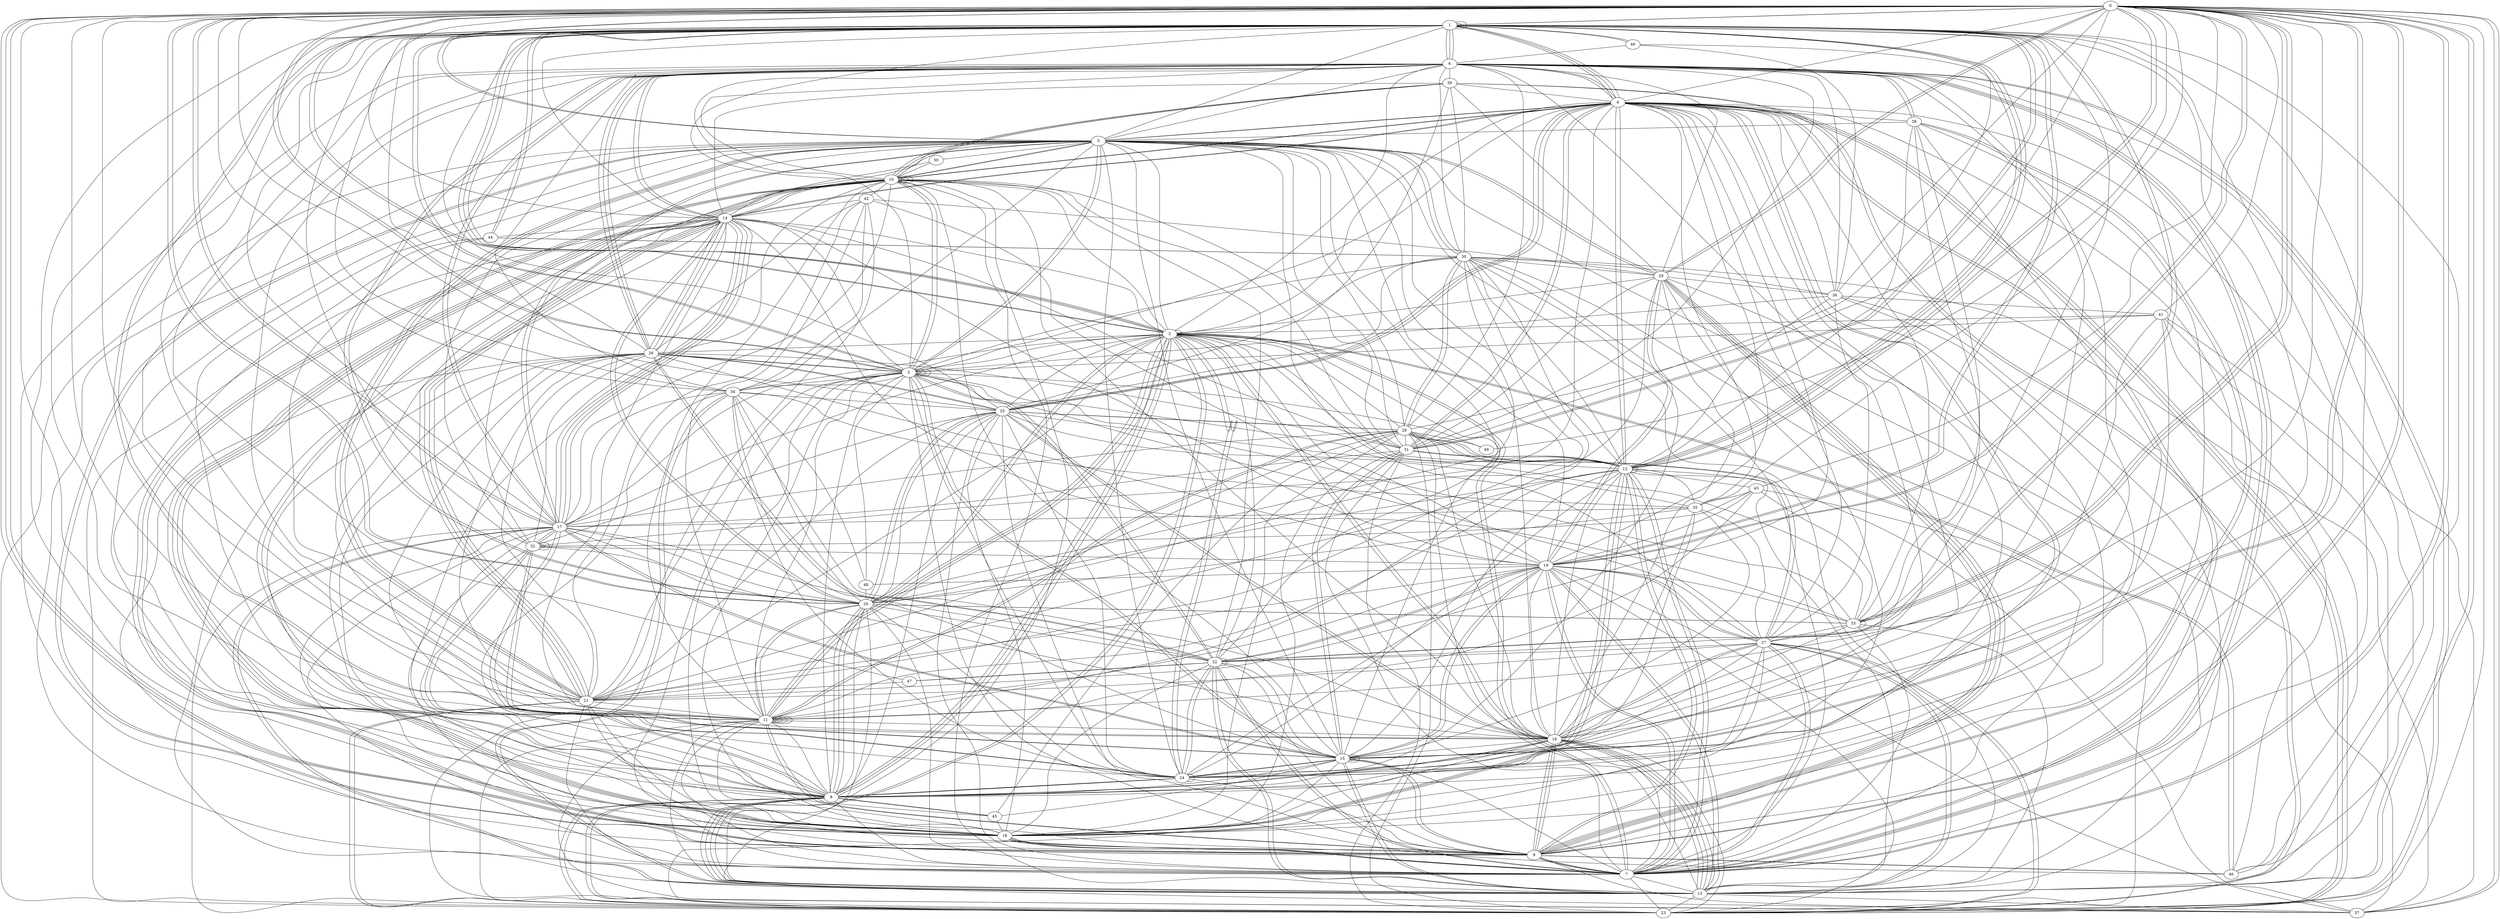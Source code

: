 graph G {
0;
1;
2;
3;
4;
5;
6;
7;
8;
9;
10;
11;
12;
13;
14;
15;
16;
17;
18;
19;
20;
21;
22;
23;
24;
25;
26;
27;
28;
29;
30;
31;
32;
33;
34;
35;
36;
37;
38;
39;
40;
41;
42;
43;
44;
45;
46;
47;
48;
49;
50;
31--3 ;
2--12 ;
1--31 ;
4--7 ;
17--15 ;
11--16 ;
29--3 ;
21--42 ;
5--10 ;
2--0 ;
13--37 ;
3--2 ;
18--25 ;
18--0 ;
14--6 ;
20--32 ;
28--3 ;
3--27 ;
39--30 ;
8--20 ;
7--43 ;
14--17 ;
35--25 ;
10--1 ;
24--8 ;
25--21 ;
12--12 ;
19--13 ;
12--7 ;
14--31 ;
14--0 ;
15--24 ;
16--35 ;
4--6 ;
37--41 ;
7--18 ;
24--22 ;
17--13 ;
9--7 ;
36--8 ;
19--14 ;
2--16 ;
8--23 ;
12--4 ;
13--34 ;
13--27 ;
22--0 ;
40--6 ;
3--0 ;
10--13 ;
11--11 ;
5--27 ;
8--7 ;
18--21 ;
4--38 ;
18--22 ;
11--11 ;
4--24 ;
1--19 ;
3--32 ;
17--32 ;
21--3 ;
1--26 ;
17--10 ;
17--15 ;
1--12 ;
12--5 ;
14--44 ;
2--11 ;
10--42 ;
19--29 ;
38--6 ;
30--11 ;
15--15 ;
0--34 ;
13--4 ;
0--13 ;
0--5 ;
27--22 ;
17--22 ;
26--14 ;
36--41 ;
7--13 ;
1--7 ;
21--19 ;
1--21 ;
13--8 ;
9--10 ;
35--0 ;
12--24 ;
29--9 ;
32--32 ;
5--15 ;
25--28 ;
33--13 ;
16--28 ;
39--14 ;
14--26 ;
5--5 ;
12--9 ;
29--0 ;
1--12 ;
15--32 ;
2--23 ;
13--11 ;
0--28 ;
0--17 ;
32--25 ;
32--8 ;
15--15 ;
20--13 ;
1--2 ;
40--2 ;
33--25 ;
2--4 ;
20--30 ;
41--2 ;
1--11 ;
34--1 ;
13--16 ;
30--3 ;
3--16 ;
31--46 ;
1--6 ;
11--6 ;
1--44 ;
17--0 ;
28--6 ;
10--10 ;
21--30 ;
24--8 ;
48--5 ;
6--31 ;
17--18 ;
0--23 ;
8--23 ;
25--24 ;
16--14 ;
37--30 ;
12--38 ;
24--30 ;
34--2 ;
8--11 ;
2--8 ;
1--0 ;
36--46 ;
22--3 ;
4--23 ;
34--8 ;
44--1 ;
0--37 ;
28--49 ;
34--6 ;
29--36 ;
1--6 ;
19--7 ;
6--7 ;
11--14 ;
22--20 ;
23--28 ;
18--29 ;
32--17 ;
10--3 ;
17--16 ;
40--4 ;
10--3 ;
10--11 ;
24--38 ;
7--6 ;
12--0 ;
17--28 ;
4--21 ;
15--31 ;
39--10 ;
29--19 ;
45--18 ;
34--15 ;
28--13 ;
26--6 ;
6--26 ;
5--30 ;
12--11 ;
8--13 ;
21--14 ;
34--16 ;
22--5 ;
19--0 ;
20--11 ;
5--6 ;
18--1 ;
23--7 ;
11--41 ;
5--33 ;
5--26 ;
13--23 ;
13--27 ;
24--5 ;
4--25 ;
11--9 ;
15--31 ;
16--8 ;
6--38 ;
23--11 ;
5--5 ;
16--26 ;
20--29 ;
7--25 ;
34--3 ;
6--36 ;
30--29 ;
22--22 ;
32--19 ;
8--2 ;
43--0 ;
12--43 ;
24--22 ;
35--34 ;
10--22 ;
23--19 ;
21--11 ;
42--26 ;
12--35 ;
42--29 ;
26--31 ;
7--18 ;
24--24 ;
17--3 ;
7--20 ;
8--15 ;
7--31 ;
14--8 ;
3--5 ;
2--1 ;
0--33 ;
38--3 ;
38--9 ;
11--2 ;
0--3 ;
3--24 ;
33--43 ;
0--9 ;
14--13 ;
7--0 ;
28--27 ;
17--8 ;
0--41 ;
3--21 ;
2--25 ;
14--21 ;
22--26 ;
20--6 ;
11--0 ;
25--39 ;
1--4 ;
10--15 ;
14--4 ;
11--9 ;
20--2 ;
12--36 ;
26--11 ;
49--0 ;
11--11 ;
0--25 ;
15--9 ;
9--40 ;
10--8 ;
5--1 ;
11--28 ;
8--2 ;
38--27 ;
12--28 ;
18--16 ;
18--27 ;
12--15 ;
18--31 ;
7--11 ;
6--17 ;
20--34 ;
23--21 ;
26--6 ;
14--8 ;
6--39 ;
10--31 ;
20--8 ;
11--42 ;
20--8 ;
16--13 ;
19--4 ;
11--2 ;
2--16 ;
10--14 ;
12--28 ;
9--40 ;
34--25 ;
39--4 ;
23--4 ;
22--1 ;
0--37 ;
10--9 ;
8--5 ;
10--5 ;
28--31 ;
20--25 ;
28--18 ;
42--14 ;
5--15 ;
7--5 ;
9--16 ;
16--10 ;
1--8 ;
32--32 ;
37--42 ;
16--29 ;
4--31 ;
22--26 ;
24--8 ;
1--2 ;
37--11 ;
9--7 ;
11--19 ;
23--14 ;
1--46 ;
24--17 ;
32--4 ;
13--0 ;
22--19 ;
15--9 ;
38--33 ;
9--25 ;
0--19 ;
39--10 ;
21--44 ;
8--27 ;
14--20 ;
18--9 ;
2--7 ;
17--24 ;
10--6 ;
24--19 ;
19--43 ;
21--6 ;
36--27 ;
1--1 ;
26--5 ;
16--13 ;
7--22 ;
24--4 ;
23--4 ;
28--2 ;
11--5 ;
30--25 ;
17--6 ;
7--16 ;
1--4 ;
40--41 ;
16--19 ;
1--5 ;
45--28 ;
23--6 ;
26--45 ;
12--31 ;
5--5 ;
10--37 ;
15--7 ;
3--19 ;
4--12 ;
3--12 ;
18--11 ;
25--20 ;
27--35 ;
25--20 ;
43--35 ;
8--45 ;
5--36 ;
5--21 ;
19--27 ;
10--18 ;
0--9 ;
13--29 ;
7--27 ;
10--4 ;
2--6 ;
1--12 ;
45--8 ;
19--1 ;
22--13 ;
0--1 ;
7--9 ;
17--5 ;
24--27 ;
7--17 ;
19--27 ;
12--0 ;
27--21 ;
35--4 ;
15--41 ;
29--3 ;
16--27 ;
17--31 ;
19--33 ;
2--10 ;
14--3 ;
16--4 ;
33--27 ;
6--30 ;
17--23 ;
14--6 ;
18--5 ;
23--16 ;
14--33 ;
13--19 ;
37--19 ;
33--4 ;
16--12 ;
6--15 ;
18--0 ;
0--15 ;
15--3 ;
2--29 ;
16--25 ;
4--18 ;
13--16 ;
45--15 ;
7--21 ;
26--25 ;
41--13 ;
29--6 ;
5--14 ;
6--4 ;
25--26 ;
18--9 ;
7--6 ;
0--8 ;
3--13 ;
12--7 ;
12--21 ;
8--32 ;
40--5 ;
6--24 ;
21--0 ;
3--1 ;
8--26 ;
31--12 ;
1--16 ;
10--10 ;
1--4 ;
9--29 ;
5--4 ;
17--20 ;
38--9 ;
36--4 ;
16--6 ;
1--46 ;
18--7 ;
26--24 ;
31--4 ;
19--42 ;
16--8 ;
19--22 ;
19--2 ;
2--7 ;
0--15 ;
9--3 ;
47--6 ;
18--0 ;
14--21 ;
12--9 ;
25--4 ;
23--15 ;
25--4 ;
22--47 ;
19--7 ;
4--10 ;
8--25 ;
3--4 ;
23--27 ;
14--17 ;
28--30 ;
33--20 ;
10--9 ;
37--12 ;
15--22 ;
7--0 ;
2--21 ;
29--39 ;
14--26 ;
27--7 ;
0--33 ;
16--15 ;
12--18 ;
16--33 ;
18--12 ;
3--7 ;
1--40 ;
39--10 ;
13--15 ;
2--17 ;
29--31 ;
48--34 ;
39--23 ;
41--5 ;
20--35 ;
24--2 ;
22--47 ;
23--21 ;
27--16 ;
32--43 ;
6--3 ;
21--3 ;
9--24 ;
17--14 ;
5--0 ;
16--9 ;
13--12 ;
47--21 ;
7--22 ;
36--30 ;
33--0 ;
23--27 ;
9--1 ;
25--1 ;
18--10 ;
20--0 ;
30--7 ;
15--19 ;
13--17 ;
6--1 ;
2--22 ;
21--9 ;
20--24 ;
23--6 ;
1--14 ;
42--34 ;
3--9 ;
30--28 ;
29--9 ;
8--35 ;
8--3 ;
5--9 ;
17--3 ;
10--12 ;
20--14 ;
6--20 ;
10--18 ;
18--12 ;
0--29 ;
12--30 ;
16--25 ;
23--31 ;
26--19 ;
17--1 ;
44--30 ;
40--9 ;
18--3 ;
31--1 ;
49--5 ;
35--17 ;
15--32 ;
10--10 ;
3--23 ;
2--2 ;
22--9 ;
27--4 ;
9--16 ;
0--2 ;
13--15 ;
50--32 ;
3--4 ;
18--44 ;
33--1 ;
21--28 ;
1--11 ;
25--28 ;
26--21 ;
24--34 ;
39--23 ;
50--10 ;
34--17 ;
40--2 ;
30--23 ;
4--8 ;
33--33 ;
30--44 ;
10--14 ;
3--30 ;
15--35 ;
3--50 ;
2--26 ;
1--22 ;
2--5 ;
24--2 ;
23--2 ;
8--20 ;
13--22 ;
3--37 ;
19--48 ;
33--7 ;
48--20 ;
20--12 ;
26--7 ;
22--5 ;
5--3 ;
2--30 ;
9--37 ;
18--10 ;
20--0 ;
8--13 ;
14--21 ;
28--27 ;
29--9 ;
32--26 ;
4--14 ;
46--6 ;
1--32 ;
13--8 ;
11--11 ;
31--2 ;
6--9 ;
11--43 ;
0--36 ;
2--15 ;
5--34 ;
24--15 ;
17--14 ;
9--32 ;
20--33 ;
28--11 ;
0--4 ;
4--7 ;
18--38 ;
13--36 ;
2--14 ;
15--19 ;
13--34 ;
11--20 ;
1--1 ;
2--20 ;
}
